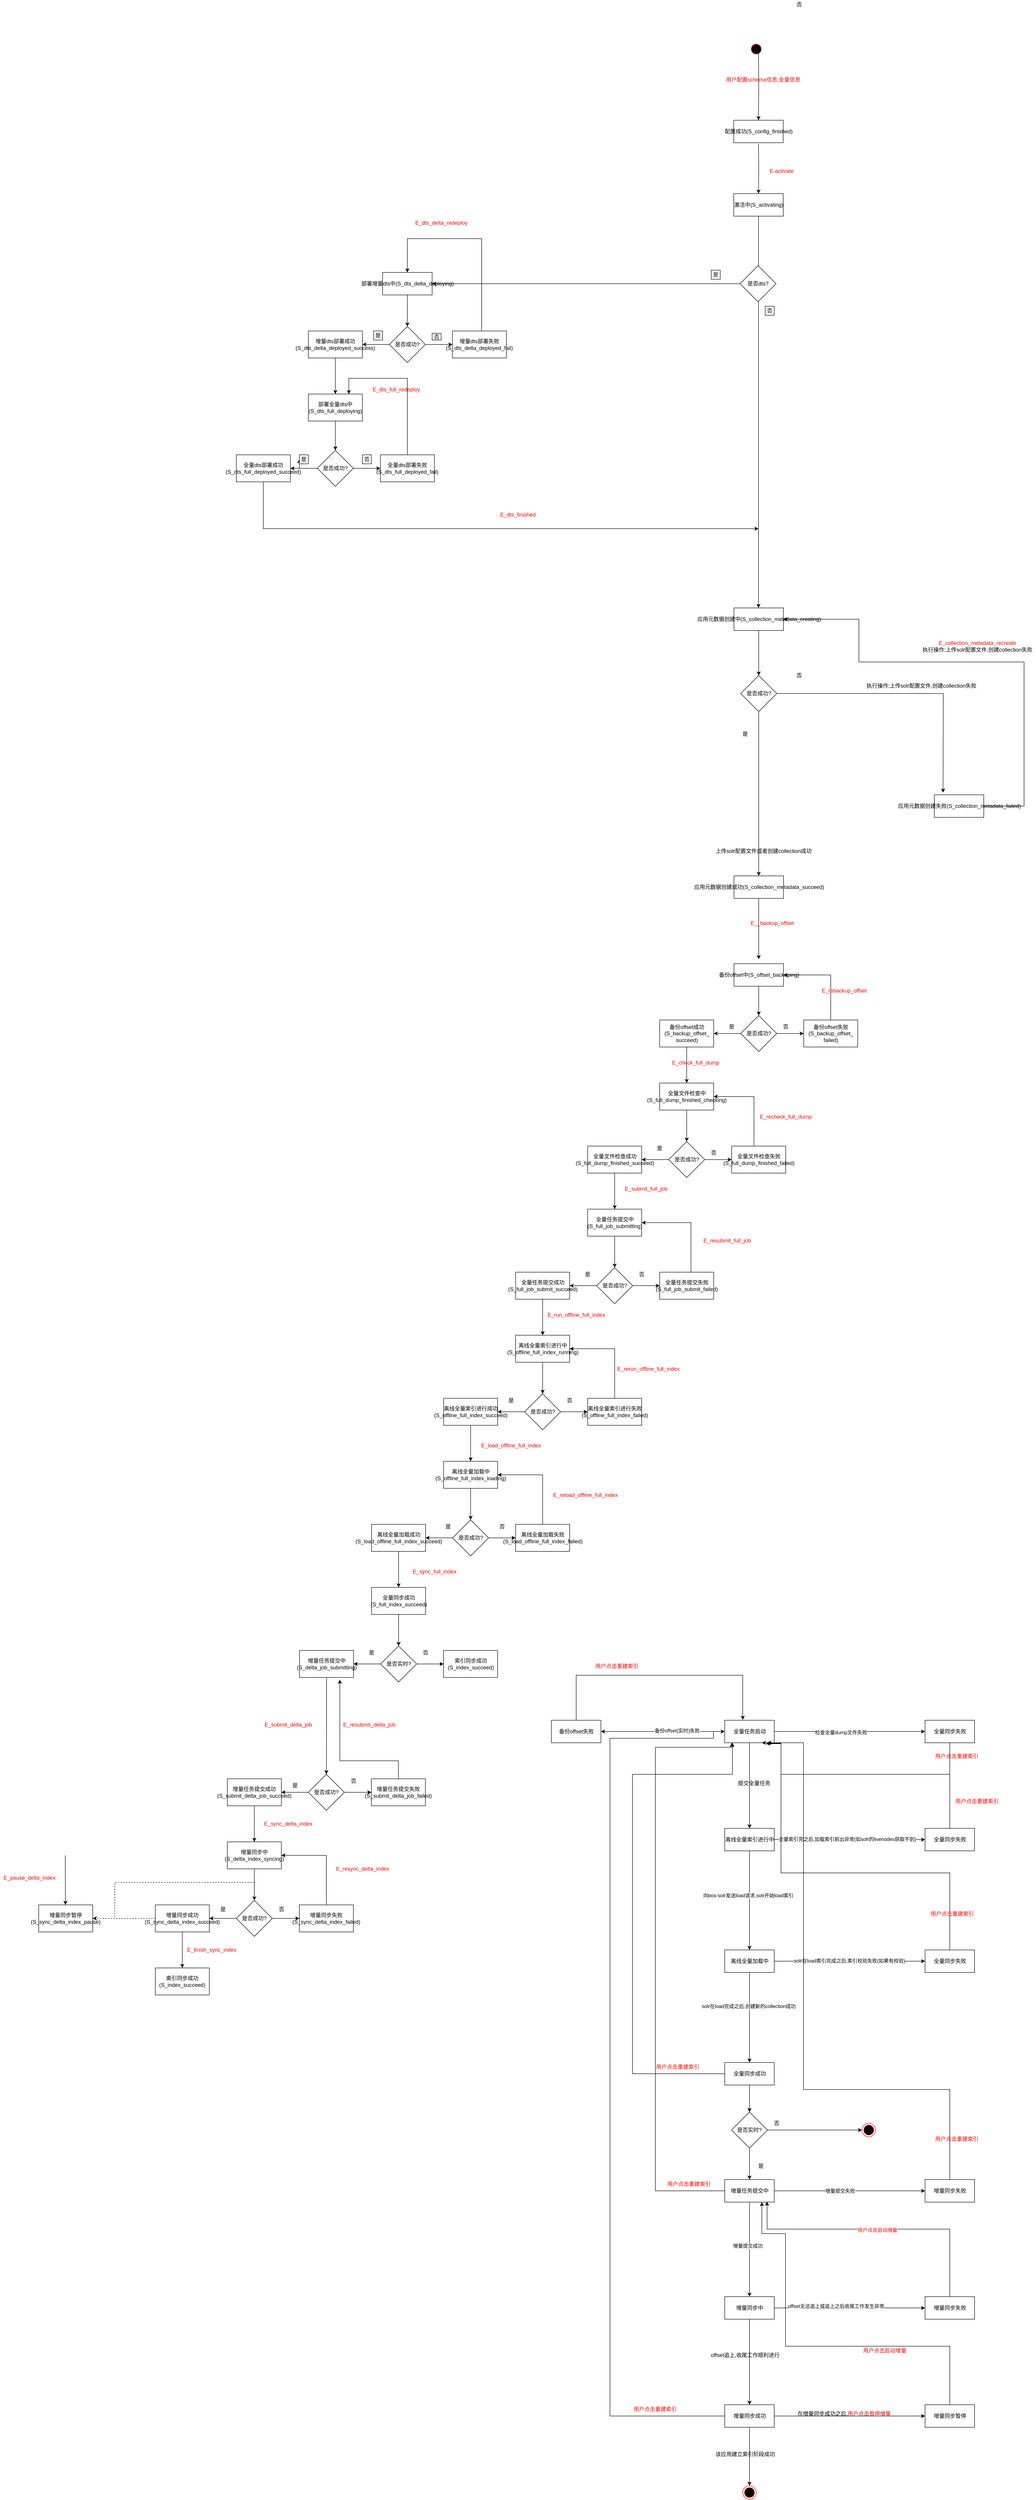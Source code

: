 <mxfile version="13.9.7" type="github">
  <diagram id="E6UDTMIK5SfPo9EAQP29" name="Page-1">
    <mxGraphModel dx="3919" dy="1805" grid="1" gridSize="10" guides="1" tooltips="1" connect="1" arrows="1" fold="1" page="1" pageScale="1" pageWidth="1169" pageHeight="826" math="0" shadow="0">
      <root>
        <mxCell id="0" />
        <mxCell id="1" parent="0" />
        <mxCell id="xRANGXOFlQ8uoqTKwq2T-1" value="" style="ellipse;html=1;shape=startState;fillColor=#000000;strokeColor=#ff0000;" parent="1" vertex="1">
          <mxGeometry x="410" y="-636" width="30" height="30" as="geometry" />
        </mxCell>
        <mxCell id="xRANGXOFlQ8uoqTKwq2T-8" value="" style="edgeStyle=orthogonalEdgeStyle;rounded=0;orthogonalLoop=1;jettySize=auto;html=1;" parent="1" target="xRANGXOFlQ8uoqTKwq2T-7" edge="1">
          <mxGeometry relative="1" as="geometry">
            <mxPoint x="430" y="-613" as="sourcePoint" />
          </mxGeometry>
        </mxCell>
        <mxCell id="xRANGXOFlQ8uoqTKwq2T-10" value="" style="edgeStyle=orthogonalEdgeStyle;rounded=0;orthogonalLoop=1;jettySize=auto;html=1;" parent="1" target="ouW_fzpy-MnYri31NkzG-50" edge="1">
          <mxGeometry relative="1" as="geometry">
            <mxPoint x="430" y="-270" as="sourcePoint" />
            <mxPoint x="460" y="1040" as="targetPoint" />
          </mxGeometry>
        </mxCell>
        <mxCell id="ouW_fzpy-MnYri31NkzG-12" style="edgeStyle=orthogonalEdgeStyle;rounded=0;orthogonalLoop=1;jettySize=auto;html=1;entryX=0.5;entryY=0;entryDx=0;entryDy=0;" edge="1" parent="1" target="ouW_fzpy-MnYri31NkzG-9">
          <mxGeometry relative="1" as="geometry">
            <mxPoint x="430" y="-310" as="targetPoint" />
            <mxPoint x="430" y="-410" as="sourcePoint" />
          </mxGeometry>
        </mxCell>
        <mxCell id="xRANGXOFlQ8uoqTKwq2T-7" value="配置成功(S_config_finished)" style="html=1;" parent="1" vertex="1">
          <mxGeometry x="375" y="-463" width="110" height="50" as="geometry" />
        </mxCell>
        <mxCell id="ouW_fzpy-MnYri31NkzG-66" style="edgeStyle=orthogonalEdgeStyle;rounded=0;orthogonalLoop=1;jettySize=auto;html=1;" edge="1" parent="1" source="xRANGXOFlQ8uoqTKwq2T-9">
          <mxGeometry relative="1" as="geometry">
            <mxPoint x="430.5" y="1400" as="targetPoint" />
          </mxGeometry>
        </mxCell>
        <mxCell id="xRANGXOFlQ8uoqTKwq2T-9" value="应用元数据创建成功(S_collection_metadata_succeed)" style="html=1;" parent="1" vertex="1">
          <mxGeometry x="375.5" y="1215" width="110" height="50" as="geometry" />
        </mxCell>
        <mxCell id="ouW_fzpy-MnYri31NkzG-60" style="edgeStyle=orthogonalEdgeStyle;rounded=0;orthogonalLoop=1;jettySize=auto;html=1;entryX=1;entryY=0.5;entryDx=0;entryDy=0;" edge="1" parent="1" source="xRANGXOFlQ8uoqTKwq2T-11" target="ouW_fzpy-MnYri31NkzG-50">
          <mxGeometry relative="1" as="geometry">
            <Array as="points">
              <mxPoint x="1020" y="1060" />
              <mxPoint x="1020" y="740" />
              <mxPoint x="653" y="740" />
              <mxPoint x="653" y="645" />
            </Array>
          </mxGeometry>
        </mxCell>
        <mxCell id="xRANGXOFlQ8uoqTKwq2T-11" value="应用元数据创建失败(S_collection_metadata_failed)" style="html=1;" parent="1" vertex="1">
          <mxGeometry x="820.5" y="1035" width="110" height="50" as="geometry" />
        </mxCell>
        <mxCell id="xRANGXOFlQ8uoqTKwq2T-22" style="edgeStyle=orthogonalEdgeStyle;rounded=0;orthogonalLoop=1;jettySize=auto;html=1;entryX=0;entryY=0.5;entryDx=0;entryDy=0;" parent="1" source="xRANGXOFlQ8uoqTKwq2T-18" target="xRANGXOFlQ8uoqTKwq2T-20" edge="1" treatAsSingle="0">
          <mxGeometry relative="1" as="geometry" />
        </mxCell>
        <mxCell id="pfTwy-6_xwasAA1-WFlj-45" value="检查全量dump文件失败" style="edgeLabel;html=1;align=center;verticalAlign=middle;resizable=0;points=[];" parent="xRANGXOFlQ8uoqTKwq2T-22" vertex="1" connectable="0">
          <mxGeometry x="-0.116" y="-2" relative="1" as="geometry">
            <mxPoint as="offset" />
          </mxGeometry>
        </mxCell>
        <mxCell id="xRANGXOFlQ8uoqTKwq2T-24" value="" style="edgeStyle=orthogonalEdgeStyle;rounded=0;orthogonalLoop=1;jettySize=auto;html=1;" parent="1" source="xRANGXOFlQ8uoqTKwq2T-18" target="xRANGXOFlQ8uoqTKwq2T-23" edge="1">
          <mxGeometry relative="1" as="geometry" />
        </mxCell>
        <mxCell id="pfTwy-6_xwasAA1-WFlj-31" value="" style="edgeStyle=orthogonalEdgeStyle;rounded=0;orthogonalLoop=1;jettySize=auto;html=1;" parent="1" source="xRANGXOFlQ8uoqTKwq2T-18" target="pfTwy-6_xwasAA1-WFlj-30" edge="1" treatAsSingle="0">
          <mxGeometry relative="1" as="geometry" />
        </mxCell>
        <mxCell id="pfTwy-6_xwasAA1-WFlj-43" value="备份offset(实时)失败" style="edgeLabel;html=1;align=center;verticalAlign=middle;resizable=0;points=[];" parent="pfTwy-6_xwasAA1-WFlj-31" vertex="1" connectable="0">
          <mxGeometry x="-0.229" y="-2" relative="1" as="geometry">
            <mxPoint as="offset" />
          </mxGeometry>
        </mxCell>
        <mxCell id="xRANGXOFlQ8uoqTKwq2T-18" value="全量任务启动" style="html=1;" parent="1" vertex="1">
          <mxGeometry x="355" y="3090" width="110" height="50" as="geometry" />
        </mxCell>
        <mxCell id="pfTwy-6_xwasAA1-WFlj-65" style="edgeStyle=orthogonalEdgeStyle;rounded=0;orthogonalLoop=1;jettySize=auto;html=1;" parent="1" source="xRANGXOFlQ8uoqTKwq2T-20" edge="1">
          <mxGeometry relative="1" as="geometry">
            <mxPoint x="450" y="3140" as="targetPoint" />
            <Array as="points">
              <mxPoint x="855" y="3210" />
              <mxPoint x="480" y="3210" />
              <mxPoint x="480" y="3140" />
            </Array>
          </mxGeometry>
        </mxCell>
        <mxCell id="xRANGXOFlQ8uoqTKwq2T-20" value="全量同步失败" style="html=1;" parent="1" vertex="1">
          <mxGeometry x="800" y="3090" width="110" height="50" as="geometry" />
        </mxCell>
        <mxCell id="xRANGXOFlQ8uoqTKwq2T-26" value="" style="edgeStyle=orthogonalEdgeStyle;rounded=0;orthogonalLoop=1;jettySize=auto;html=1;" parent="1" source="xRANGXOFlQ8uoqTKwq2T-23" target="xRANGXOFlQ8uoqTKwq2T-25" edge="1" treatAsSingle="0">
          <mxGeometry relative="1" as="geometry" />
        </mxCell>
        <mxCell id="pfTwy-6_xwasAA1-WFlj-47" value="全量索引完之后,加载索引前出异常(如solr的livenodes获取不到)" style="edgeLabel;html=1;align=center;verticalAlign=middle;resizable=0;points=[];" parent="xRANGXOFlQ8uoqTKwq2T-26" vertex="1" connectable="0">
          <mxGeometry x="-0.033" y="1" relative="1" as="geometry">
            <mxPoint as="offset" />
          </mxGeometry>
        </mxCell>
        <mxCell id="xRANGXOFlQ8uoqTKwq2T-28" value="" style="edgeStyle=orthogonalEdgeStyle;rounded=0;orthogonalLoop=1;jettySize=auto;html=1;" parent="1" source="xRANGXOFlQ8uoqTKwq2T-23" target="xRANGXOFlQ8uoqTKwq2T-27" edge="1" treatAsSingle="0">
          <mxGeometry relative="1" as="geometry" />
        </mxCell>
        <mxCell id="pfTwy-6_xwasAA1-WFlj-48" value="向bos-solr发送load请求,solr开始load索引" style="edgeLabel;html=1;align=center;verticalAlign=middle;resizable=0;points=[];" parent="xRANGXOFlQ8uoqTKwq2T-28" vertex="1" connectable="0">
          <mxGeometry x="-0.1" y="-3" relative="1" as="geometry">
            <mxPoint as="offset" />
          </mxGeometry>
        </mxCell>
        <mxCell id="xRANGXOFlQ8uoqTKwq2T-23" value="离线全量索引进行中" style="html=1;" parent="1" vertex="1">
          <mxGeometry x="355" y="3330" width="110" height="50" as="geometry" />
        </mxCell>
        <mxCell id="pfTwy-6_xwasAA1-WFlj-63" style="edgeStyle=orthogonalEdgeStyle;rounded=0;orthogonalLoop=1;jettySize=auto;html=1;entryX=0.836;entryY=1.04;entryDx=0;entryDy=0;entryPerimeter=0;" parent="1" source="xRANGXOFlQ8uoqTKwq2T-25" target="xRANGXOFlQ8uoqTKwq2T-18" edge="1">
          <mxGeometry relative="1" as="geometry">
            <Array as="points">
              <mxPoint x="855" y="3210" />
              <mxPoint x="480" y="3210" />
              <mxPoint x="480" y="3142" />
            </Array>
          </mxGeometry>
        </mxCell>
        <mxCell id="xRANGXOFlQ8uoqTKwq2T-25" value="全量同步失败" style="html=1;" parent="1" vertex="1">
          <mxGeometry x="800" y="3330" width="110" height="50" as="geometry" />
        </mxCell>
        <mxCell id="pfTwy-6_xwasAA1-WFlj-2" value="" style="edgeStyle=orthogonalEdgeStyle;rounded=0;orthogonalLoop=1;jettySize=auto;html=1;" parent="1" source="xRANGXOFlQ8uoqTKwq2T-27" target="pfTwy-6_xwasAA1-WFlj-1" edge="1" treatAsSingle="0">
          <mxGeometry relative="1" as="geometry" />
        </mxCell>
        <mxCell id="pfTwy-6_xwasAA1-WFlj-49" value="solr在load索引完成之后,索引校验失败(如果有校验)" style="edgeLabel;html=1;align=center;verticalAlign=middle;resizable=0;points=[];" parent="pfTwy-6_xwasAA1-WFlj-2" vertex="1" connectable="0">
          <mxGeometry x="-0.003" y="1" relative="1" as="geometry">
            <mxPoint as="offset" />
          </mxGeometry>
        </mxCell>
        <mxCell id="pfTwy-6_xwasAA1-WFlj-4" value="" style="edgeStyle=orthogonalEdgeStyle;rounded=0;orthogonalLoop=1;jettySize=auto;html=1;" parent="1" source="xRANGXOFlQ8uoqTKwq2T-27" target="pfTwy-6_xwasAA1-WFlj-3" edge="1" treatAsSingle="0">
          <mxGeometry relative="1" as="geometry" />
        </mxCell>
        <mxCell id="pfTwy-6_xwasAA1-WFlj-50" value="solr在load完成之后,创建新的collection成功" style="edgeLabel;html=1;align=center;verticalAlign=middle;resizable=0;points=[];" parent="pfTwy-6_xwasAA1-WFlj-4" vertex="1" connectable="0">
          <mxGeometry x="-0.25" y="-2" relative="1" as="geometry">
            <mxPoint as="offset" />
          </mxGeometry>
        </mxCell>
        <mxCell id="xRANGXOFlQ8uoqTKwq2T-27" value="离线全量加载中" style="html=1;" parent="1" vertex="1">
          <mxGeometry x="355" y="3600" width="110" height="50" as="geometry" />
        </mxCell>
        <mxCell id="pfTwy-6_xwasAA1-WFlj-64" style="edgeStyle=orthogonalEdgeStyle;rounded=0;orthogonalLoop=1;jettySize=auto;html=1;entryX=0.836;entryY=1.04;entryDx=0;entryDy=0;entryPerimeter=0;" parent="1" edge="1">
          <mxGeometry relative="1" as="geometry">
            <mxPoint x="855" y="3599" as="sourcePoint" />
            <mxPoint x="446.96" y="3141" as="targetPoint" />
            <Array as="points">
              <mxPoint x="855" y="3429" />
              <mxPoint x="480" y="3429" />
              <mxPoint x="480" y="3141" />
            </Array>
          </mxGeometry>
        </mxCell>
        <mxCell id="pfTwy-6_xwasAA1-WFlj-1" value="全量同步失败" style="html=1;" parent="1" vertex="1">
          <mxGeometry x="800" y="3600" width="110" height="50" as="geometry" />
        </mxCell>
        <mxCell id="pfTwy-6_xwasAA1-WFlj-6" value="" style="edgeStyle=orthogonalEdgeStyle;rounded=0;orthogonalLoop=1;jettySize=auto;html=1;" parent="1" source="pfTwy-6_xwasAA1-WFlj-3" target="pfTwy-6_xwasAA1-WFlj-5" edge="1">
          <mxGeometry relative="1" as="geometry" />
        </mxCell>
        <mxCell id="pfTwy-6_xwasAA1-WFlj-69" style="edgeStyle=orthogonalEdgeStyle;rounded=0;orthogonalLoop=1;jettySize=auto;html=1;entryX=0.155;entryY=1;entryDx=0;entryDy=0;entryPerimeter=0;" parent="1" source="pfTwy-6_xwasAA1-WFlj-3" target="xRANGXOFlQ8uoqTKwq2T-18" edge="1">
          <mxGeometry relative="1" as="geometry">
            <Array as="points">
              <mxPoint x="150" y="3875" />
              <mxPoint x="150" y="3210" />
              <mxPoint x="372" y="3210" />
            </Array>
          </mxGeometry>
        </mxCell>
        <mxCell id="pfTwy-6_xwasAA1-WFlj-3" value="全量同步成功" style="html=1;" parent="1" vertex="1">
          <mxGeometry x="355" y="3850" width="110" height="50" as="geometry" />
        </mxCell>
        <mxCell id="pfTwy-6_xwasAA1-WFlj-9" value="" style="edgeStyle=orthogonalEdgeStyle;rounded=0;orthogonalLoop=1;jettySize=auto;html=1;entryX=0;entryY=0.5;entryDx=0;entryDy=0;" parent="1" source="pfTwy-6_xwasAA1-WFlj-5" target="pfTwy-6_xwasAA1-WFlj-11" edge="1">
          <mxGeometry relative="1" as="geometry">
            <mxPoint x="510" y="4000" as="targetPoint" />
          </mxGeometry>
        </mxCell>
        <mxCell id="pfTwy-6_xwasAA1-WFlj-18" value="" style="edgeStyle=orthogonalEdgeStyle;rounded=0;orthogonalLoop=1;jettySize=auto;html=1;entryX=0.5;entryY=0;entryDx=0;entryDy=0;" parent="1" source="pfTwy-6_xwasAA1-WFlj-5" target="pfTwy-6_xwasAA1-WFlj-19" edge="1">
          <mxGeometry relative="1" as="geometry">
            <mxPoint x="410" y="3820" as="targetPoint" />
          </mxGeometry>
        </mxCell>
        <mxCell id="pfTwy-6_xwasAA1-WFlj-5" value="是否实时?" style="rhombus;whiteSpace=wrap;html=1;" parent="1" vertex="1">
          <mxGeometry x="370" y="3960" width="80" height="80" as="geometry" />
        </mxCell>
        <mxCell id="pfTwy-6_xwasAA1-WFlj-10" value="否" style="text;html=1;align=center;verticalAlign=middle;resizable=0;points=[];autosize=1;" parent="1" vertex="1">
          <mxGeometry x="455" y="3975" width="30" height="20" as="geometry" />
        </mxCell>
        <mxCell id="pfTwy-6_xwasAA1-WFlj-11" value="" style="ellipse;html=1;shape=endState;fillColor=#000000;strokeColor=#ff0000;" parent="1" vertex="1">
          <mxGeometry x="660" y="3985" width="30" height="30" as="geometry" />
        </mxCell>
        <mxCell id="pfTwy-6_xwasAA1-WFlj-23" value="" style="edgeStyle=orthogonalEdgeStyle;rounded=0;orthogonalLoop=1;jettySize=auto;html=1;" parent="1" source="pfTwy-6_xwasAA1-WFlj-19" target="pfTwy-6_xwasAA1-WFlj-22" edge="1" treatAsSingle="0">
          <mxGeometry relative="1" as="geometry" />
        </mxCell>
        <mxCell id="pfTwy-6_xwasAA1-WFlj-52" value="增量提交成功" style="edgeLabel;html=1;align=center;verticalAlign=middle;resizable=0;points=[];" parent="pfTwy-6_xwasAA1-WFlj-23" vertex="1" connectable="0">
          <mxGeometry x="-0.076" y="-4" relative="1" as="geometry">
            <mxPoint as="offset" />
          </mxGeometry>
        </mxCell>
        <mxCell id="pfTwy-6_xwasAA1-WFlj-25" value="" style="edgeStyle=orthogonalEdgeStyle;rounded=0;orthogonalLoop=1;jettySize=auto;html=1;" parent="1" source="pfTwy-6_xwasAA1-WFlj-19" target="pfTwy-6_xwasAA1-WFlj-24" edge="1" treatAsSingle="0">
          <mxGeometry relative="1" as="geometry" />
        </mxCell>
        <mxCell id="pfTwy-6_xwasAA1-WFlj-51" value="增量提交失败" style="edgeLabel;html=1;align=center;verticalAlign=middle;resizable=0;points=[];" parent="pfTwy-6_xwasAA1-WFlj-25" vertex="1" connectable="0">
          <mxGeometry x="-0.128" relative="1" as="geometry">
            <mxPoint as="offset" />
          </mxGeometry>
        </mxCell>
        <mxCell id="pfTwy-6_xwasAA1-WFlj-77" style="edgeStyle=orthogonalEdgeStyle;rounded=0;orthogonalLoop=1;jettySize=auto;html=1;" parent="1" edge="1">
          <mxGeometry relative="1" as="geometry">
            <mxPoint x="356" y="4135" as="sourcePoint" />
            <mxPoint x="371" y="3140" as="targetPoint" />
            <Array as="points">
              <mxPoint x="201" y="4135" />
              <mxPoint x="201" y="3150" />
              <mxPoint x="371" y="3150" />
            </Array>
          </mxGeometry>
        </mxCell>
        <mxCell id="pfTwy-6_xwasAA1-WFlj-19" value="增量任务提交中" style="html=1;" parent="1" vertex="1">
          <mxGeometry x="355" y="4110" width="110" height="50" as="geometry" />
        </mxCell>
        <mxCell id="pfTwy-6_xwasAA1-WFlj-21" value="是" style="text;html=1;align=center;verticalAlign=middle;resizable=0;points=[];autosize=1;" parent="1" vertex="1">
          <mxGeometry x="420" y="4070" width="30" height="20" as="geometry" />
        </mxCell>
        <mxCell id="pfTwy-6_xwasAA1-WFlj-27" value="" style="edgeStyle=orthogonalEdgeStyle;rounded=0;orthogonalLoop=1;jettySize=auto;html=1;" parent="1" source="pfTwy-6_xwasAA1-WFlj-22" target="pfTwy-6_xwasAA1-WFlj-26" edge="1">
          <mxGeometry relative="1" as="geometry" />
        </mxCell>
        <mxCell id="pfTwy-6_xwasAA1-WFlj-29" value="" style="edgeStyle=orthogonalEdgeStyle;rounded=0;orthogonalLoop=1;jettySize=auto;html=1;" parent="1" source="pfTwy-6_xwasAA1-WFlj-22" target="pfTwy-6_xwasAA1-WFlj-28" edge="1" treatAsSingle="0">
          <mxGeometry relative="1" as="geometry" />
        </mxCell>
        <mxCell id="pfTwy-6_xwasAA1-WFlj-53" value="offset无法追上或追上之后收尾工作发生异常" style="edgeLabel;html=1;align=center;verticalAlign=middle;resizable=0;points=[];" parent="pfTwy-6_xwasAA1-WFlj-29" vertex="1" connectable="0">
          <mxGeometry x="-0.182" y="4" relative="1" as="geometry">
            <mxPoint as="offset" />
          </mxGeometry>
        </mxCell>
        <mxCell id="pfTwy-6_xwasAA1-WFlj-22" value="增量同步中" style="html=1;" parent="1" vertex="1">
          <mxGeometry x="355" y="4370" width="110" height="50" as="geometry" />
        </mxCell>
        <mxCell id="pfTwy-6_xwasAA1-WFlj-71" style="edgeStyle=orthogonalEdgeStyle;rounded=0;orthogonalLoop=1;jettySize=auto;html=1;entryX=0.75;entryY=1;entryDx=0;entryDy=0;" parent="1" source="pfTwy-6_xwasAA1-WFlj-24" target="xRANGXOFlQ8uoqTKwq2T-18" edge="1">
          <mxGeometry relative="1" as="geometry">
            <Array as="points">
              <mxPoint x="855" y="3910" />
              <mxPoint x="530" y="3910" />
              <mxPoint x="530" y="3140" />
            </Array>
          </mxGeometry>
        </mxCell>
        <mxCell id="pfTwy-6_xwasAA1-WFlj-24" value="增量同步失败" style="html=1;" parent="1" vertex="1">
          <mxGeometry x="800" y="4110" width="110" height="50" as="geometry" />
        </mxCell>
        <mxCell id="pfTwy-6_xwasAA1-WFlj-33" value="" style="edgeStyle=orthogonalEdgeStyle;rounded=0;orthogonalLoop=1;jettySize=auto;html=1;" parent="1" source="pfTwy-6_xwasAA1-WFlj-26" target="pfTwy-6_xwasAA1-WFlj-32" edge="1">
          <mxGeometry relative="1" as="geometry" />
        </mxCell>
        <mxCell id="pfTwy-6_xwasAA1-WFlj-35" value="" style="edgeStyle=orthogonalEdgeStyle;rounded=0;orthogonalLoop=1;jettySize=auto;html=1;entryX=0.5;entryY=0;entryDx=0;entryDy=0;" parent="1" source="pfTwy-6_xwasAA1-WFlj-26" target="pfTwy-6_xwasAA1-WFlj-36" edge="1">
          <mxGeometry relative="1" as="geometry">
            <mxPoint x="410" y="4230" as="targetPoint" />
          </mxGeometry>
        </mxCell>
        <mxCell id="pfTwy-6_xwasAA1-WFlj-75" style="edgeStyle=orthogonalEdgeStyle;rounded=0;orthogonalLoop=1;jettySize=auto;html=1;entryX=0;entryY=0.5;entryDx=0;entryDy=0;" parent="1" source="pfTwy-6_xwasAA1-WFlj-26" target="xRANGXOFlQ8uoqTKwq2T-18" edge="1">
          <mxGeometry relative="1" as="geometry">
            <Array as="points">
              <mxPoint x="100" y="4635" />
              <mxPoint x="100" y="3130" />
              <mxPoint x="330" y="3130" />
              <mxPoint x="330" y="3115" />
            </Array>
          </mxGeometry>
        </mxCell>
        <mxCell id="pfTwy-6_xwasAA1-WFlj-26" value="增量同步成功" style="html=1;" parent="1" vertex="1">
          <mxGeometry x="355" y="4610" width="110" height="50" as="geometry" />
        </mxCell>
        <mxCell id="pfTwy-6_xwasAA1-WFlj-59" style="edgeStyle=orthogonalEdgeStyle;rounded=0;orthogonalLoop=1;jettySize=auto;html=1;entryX=0.855;entryY=0.98;entryDx=0;entryDy=0;entryPerimeter=0;" parent="1" source="pfTwy-6_xwasAA1-WFlj-28" target="pfTwy-6_xwasAA1-WFlj-19" edge="1" treatAsSingle="0">
          <mxGeometry relative="1" as="geometry">
            <Array as="points">
              <mxPoint x="855" y="4220" />
              <mxPoint x="449" y="4220" />
            </Array>
          </mxGeometry>
        </mxCell>
        <mxCell id="pfTwy-6_xwasAA1-WFlj-60" value="&lt;font color=&quot;#ff0000&quot;&gt;用户点击启动增量&lt;/font&gt;" style="edgeLabel;html=1;align=center;verticalAlign=middle;resizable=0;points=[];" parent="pfTwy-6_xwasAA1-WFlj-59" vertex="1" connectable="0">
          <mxGeometry x="0.008" y="2" relative="1" as="geometry">
            <mxPoint as="offset" />
          </mxGeometry>
        </mxCell>
        <mxCell id="pfTwy-6_xwasAA1-WFlj-28" value="增量同步失败" style="html=1;" parent="1" vertex="1">
          <mxGeometry x="800" y="4370" width="110" height="50" as="geometry" />
        </mxCell>
        <mxCell id="pfTwy-6_xwasAA1-WFlj-73" style="edgeStyle=orthogonalEdgeStyle;rounded=0;orthogonalLoop=1;jettySize=auto;html=1;entryX=0.364;entryY=-0.02;entryDx=0;entryDy=0;entryPerimeter=0;" parent="1" source="pfTwy-6_xwasAA1-WFlj-30" target="xRANGXOFlQ8uoqTKwq2T-18" edge="1">
          <mxGeometry relative="1" as="geometry">
            <Array as="points">
              <mxPoint x="25" y="2990" />
              <mxPoint x="395" y="2990" />
            </Array>
          </mxGeometry>
        </mxCell>
        <mxCell id="pfTwy-6_xwasAA1-WFlj-30" value="备份offset失败" style="html=1;" parent="1" vertex="1">
          <mxGeometry x="-30" y="3090" width="110" height="50" as="geometry" />
        </mxCell>
        <mxCell id="pfTwy-6_xwasAA1-WFlj-61" style="edgeStyle=orthogonalEdgeStyle;rounded=0;orthogonalLoop=1;jettySize=auto;html=1;entryX=0.75;entryY=1;entryDx=0;entryDy=0;" parent="1" source="pfTwy-6_xwasAA1-WFlj-32" target="pfTwy-6_xwasAA1-WFlj-19" edge="1">
          <mxGeometry relative="1" as="geometry">
            <Array as="points">
              <mxPoint x="855" y="4480" />
              <mxPoint x="490" y="4480" />
              <mxPoint x="490" y="4230" />
              <mxPoint x="438" y="4230" />
            </Array>
          </mxGeometry>
        </mxCell>
        <mxCell id="pfTwy-6_xwasAA1-WFlj-32" value="增量同步暂停" style="html=1;" parent="1" vertex="1">
          <mxGeometry x="800" y="4610" width="110" height="50" as="geometry" />
        </mxCell>
        <mxCell id="pfTwy-6_xwasAA1-WFlj-36" value="" style="ellipse;html=1;shape=endState;fillColor=#000000;strokeColor=#ff0000;" parent="1" vertex="1">
          <mxGeometry x="395" y="4790" width="30" height="30" as="geometry" />
        </mxCell>
        <mxCell id="pfTwy-6_xwasAA1-WFlj-40" value="&lt;font color=&quot;#ff0000&quot;&gt;用户配置schema信息,全量信息&lt;/font&gt;" style="text;html=1;align=center;verticalAlign=middle;resizable=0;points=[];autosize=1;" parent="1" vertex="1">
          <mxGeometry x="350" y="-563" width="180" height="20" as="geometry" />
        </mxCell>
        <mxCell id="pfTwy-6_xwasAA1-WFlj-41" value="&lt;br&gt;&amp;nbsp; &amp;nbsp; &amp;nbsp; &amp;nbsp; &amp;nbsp; &amp;nbsp; &amp;nbsp;执行操作:上传solr配置文件,创建collection失败" style="text;html=1;align=center;verticalAlign=middle;resizable=0;points=[];autosize=1;" parent="1" vertex="1">
          <mxGeometry x="620" y="770" width="300" height="30" as="geometry" />
        </mxCell>
        <mxCell id="pfTwy-6_xwasAA1-WFlj-42" value="&lt;br&gt;&lt;span style=&quot;color: rgb(255 , 0 , 0)&quot;&gt;&lt;br&gt;&lt;/span&gt;上传solr配置文件或者创建collection成功" style="text;html=1;align=center;verticalAlign=middle;resizable=0;points=[];autosize=1;" parent="1" vertex="1">
          <mxGeometry x="325.5" y="1120" width="230" height="50" as="geometry" />
        </mxCell>
        <mxCell id="pfTwy-6_xwasAA1-WFlj-46" value="提交全量任务" style="text;html=1;align=center;verticalAlign=middle;resizable=0;points=[];autosize=1;" parent="1" vertex="1">
          <mxGeometry x="375" y="3220" width="90" height="20" as="geometry" />
        </mxCell>
        <mxCell id="pfTwy-6_xwasAA1-WFlj-54" value="offset追上,收尾工作顺利进行" style="text;html=1;align=center;verticalAlign=middle;resizable=0;points=[];autosize=1;" parent="1" vertex="1">
          <mxGeometry x="315" y="4490" width="170" height="20" as="geometry" />
        </mxCell>
        <mxCell id="pfTwy-6_xwasAA1-WFlj-55" value="在增量同步成功之后,&lt;font color=&quot;#ff0000&quot;&gt;用户点击暂停增量&lt;/font&gt;" style="text;html=1;align=center;verticalAlign=middle;resizable=0;points=[];autosize=1;" parent="1" vertex="1">
          <mxGeometry x="510" y="4620" width="220" height="20" as="geometry" />
        </mxCell>
        <mxCell id="pfTwy-6_xwasAA1-WFlj-56" value="该应用建立索引阶段成功" style="text;html=1;align=center;verticalAlign=middle;resizable=0;points=[];autosize=1;" parent="1" vertex="1">
          <mxGeometry x="325" y="4710" width="150" height="20" as="geometry" />
        </mxCell>
        <mxCell id="pfTwy-6_xwasAA1-WFlj-62" value="&lt;font color=&quot;#ff0000&quot;&gt;用户点击启动增量&lt;/font&gt;" style="text;html=1;align=center;verticalAlign=middle;resizable=0;points=[];autosize=1;" parent="1" vertex="1">
          <mxGeometry x="655" y="4480" width="110" height="20" as="geometry" />
        </mxCell>
        <mxCell id="pfTwy-6_xwasAA1-WFlj-66" value="&lt;font color=&quot;#ff0000&quot;&gt;用户点击重建索引&lt;/font&gt;" style="text;html=1;align=center;verticalAlign=middle;resizable=0;points=[];autosize=1;" parent="1" vertex="1">
          <mxGeometry x="860" y="3260" width="110" height="20" as="geometry" />
        </mxCell>
        <mxCell id="pfTwy-6_xwasAA1-WFlj-67" value="&lt;font color=&quot;#ff0000&quot;&gt;用户点击重建索引&lt;/font&gt;" style="text;html=1;align=center;verticalAlign=middle;resizable=0;points=[];autosize=1;" parent="1" vertex="1">
          <mxGeometry x="815" y="3160" width="110" height="20" as="geometry" />
        </mxCell>
        <mxCell id="pfTwy-6_xwasAA1-WFlj-68" value="&lt;font color=&quot;#ff0000&quot;&gt;用户点击重建索引&lt;/font&gt;" style="text;html=1;align=center;verticalAlign=middle;resizable=0;points=[];autosize=1;" parent="1" vertex="1">
          <mxGeometry x="805" y="3510" width="110" height="20" as="geometry" />
        </mxCell>
        <mxCell id="pfTwy-6_xwasAA1-WFlj-70" value="&lt;font color=&quot;#ff0000&quot;&gt;用户点击重建索引&lt;/font&gt;" style="text;html=1;align=center;verticalAlign=middle;resizable=0;points=[];autosize=1;" parent="1" vertex="1">
          <mxGeometry x="195" y="3850" width="110" height="20" as="geometry" />
        </mxCell>
        <mxCell id="pfTwy-6_xwasAA1-WFlj-72" value="&lt;font color=&quot;#ff0000&quot;&gt;用户点击重建索引&lt;/font&gt;" style="text;html=1;align=center;verticalAlign=middle;resizable=0;points=[];autosize=1;" parent="1" vertex="1">
          <mxGeometry x="815" y="4010" width="110" height="20" as="geometry" />
        </mxCell>
        <mxCell id="pfTwy-6_xwasAA1-WFlj-74" value="&lt;font color=&quot;#ff0000&quot;&gt;用户点击重建索引&lt;/font&gt;" style="text;html=1;align=center;verticalAlign=middle;resizable=0;points=[];autosize=1;" parent="1" vertex="1">
          <mxGeometry x="60" y="2960" width="110" height="20" as="geometry" />
        </mxCell>
        <mxCell id="pfTwy-6_xwasAA1-WFlj-76" value="&lt;font color=&quot;#ff0000&quot;&gt;用户点击重建索引&lt;/font&gt;" style="text;html=1;align=center;verticalAlign=middle;resizable=0;points=[];autosize=1;" parent="1" vertex="1">
          <mxGeometry x="145" y="4610" width="110" height="20" as="geometry" />
        </mxCell>
        <mxCell id="pfTwy-6_xwasAA1-WFlj-78" value="&lt;font color=&quot;#ff0000&quot;&gt;用户点击重建索引&lt;/font&gt;" style="text;html=1;align=center;verticalAlign=middle;resizable=0;points=[];autosize=1;" parent="1" vertex="1">
          <mxGeometry x="220" y="4110" width="110" height="20" as="geometry" />
        </mxCell>
        <mxCell id="pfTwy-6_xwasAA1-WFlj-80" value="&lt;font color=&quot;#ff0000&quot;&gt;E_collection_metadata_recreate&lt;br&gt;&lt;/font&gt;执行操作:上传solr配置文件,创建collection失败&lt;font color=&quot;#ff0000&quot;&gt;&lt;br&gt;&lt;/font&gt;" style="text;html=1;align=center;verticalAlign=middle;resizable=0;points=[];autosize=1;" parent="1" vertex="1">
          <mxGeometry x="785.5" y="690" width="260" height="30" as="geometry" />
        </mxCell>
        <mxCell id="ouW_fzpy-MnYri31NkzG-7" style="edgeStyle=orthogonalEdgeStyle;rounded=0;orthogonalLoop=1;jettySize=auto;html=1;entryX=1;entryY=0.5;entryDx=0;entryDy=0;" edge="1" parent="1" source="ouW_fzpy-MnYri31NkzG-1" target="ouW_fzpy-MnYri31NkzG-8">
          <mxGeometry relative="1" as="geometry">
            <mxPoint x="240" y="-20" as="targetPoint" />
          </mxGeometry>
        </mxCell>
        <mxCell id="ouW_fzpy-MnYri31NkzG-1" value="是否dts?" style="rhombus;whiteSpace=wrap;html=1;" vertex="1" parent="1">
          <mxGeometry x="389" y="-140" width="80" height="80" as="geometry" />
        </mxCell>
        <mxCell id="ouW_fzpy-MnYri31NkzG-2" value="否" style="text;html=1;align=center;verticalAlign=middle;resizable=0;points=[];autosize=1;" vertex="1" parent="1">
          <mxGeometry x="505" y="-730" width="30" height="20" as="geometry" />
        </mxCell>
        <mxCell id="ouW_fzpy-MnYri31NkzG-3" value="是" style="rounded=0;whiteSpace=wrap;html=1;" vertex="1" parent="1">
          <mxGeometry x="325" y="-130" width="20" height="20" as="geometry" />
        </mxCell>
        <mxCell id="ouW_fzpy-MnYri31NkzG-4" value="否" style="rounded=0;whiteSpace=wrap;html=1;" vertex="1" parent="1">
          <mxGeometry x="445" y="-50" width="20" height="20" as="geometry" />
        </mxCell>
        <mxCell id="ouW_fzpy-MnYri31NkzG-16" style="edgeStyle=orthogonalEdgeStyle;rounded=0;orthogonalLoop=1;jettySize=auto;html=1;entryX=0.5;entryY=0;entryDx=0;entryDy=0;" edge="1" parent="1" source="ouW_fzpy-MnYri31NkzG-8">
          <mxGeometry relative="1" as="geometry">
            <mxPoint x="-350" y="-5" as="targetPoint" />
          </mxGeometry>
        </mxCell>
        <mxCell id="ouW_fzpy-MnYri31NkzG-8" value="部署增量dts中(S_dts_delta_deploying)" style="html=1;" vertex="1" parent="1">
          <mxGeometry x="-405" y="-125" width="110" height="50" as="geometry" />
        </mxCell>
        <mxCell id="ouW_fzpy-MnYri31NkzG-9" value="激活中(S_activating)" style="html=1;" vertex="1" parent="1">
          <mxGeometry x="375" y="-300" width="110" height="50" as="geometry" />
        </mxCell>
        <mxCell id="ouW_fzpy-MnYri31NkzG-13" value="&lt;font color=&quot;#ff0000&quot;&gt;E-activate&lt;/font&gt;" style="text;html=1;align=center;verticalAlign=middle;resizable=0;points=[];autosize=1;" vertex="1" parent="1">
          <mxGeometry x="445.5" y="-360" width="70" height="20" as="geometry" />
        </mxCell>
        <mxCell id="ouW_fzpy-MnYri31NkzG-21" value="" style="edgeStyle=orthogonalEdgeStyle;rounded=0;orthogonalLoop=1;jettySize=auto;html=1;" edge="1" parent="1" source="ouW_fzpy-MnYri31NkzG-19" target="ouW_fzpy-MnYri31NkzG-20">
          <mxGeometry relative="1" as="geometry" />
        </mxCell>
        <mxCell id="ouW_fzpy-MnYri31NkzG-24" value="" style="edgeStyle=orthogonalEdgeStyle;rounded=0;orthogonalLoop=1;jettySize=auto;html=1;" edge="1" parent="1" source="ouW_fzpy-MnYri31NkzG-19" target="ouW_fzpy-MnYri31NkzG-23">
          <mxGeometry relative="1" as="geometry" />
        </mxCell>
        <mxCell id="ouW_fzpy-MnYri31NkzG-19" value="是否成功?" style="rhombus;whiteSpace=wrap;html=1;" vertex="1" parent="1">
          <mxGeometry x="-390" y="-5" width="80" height="80" as="geometry" />
        </mxCell>
        <mxCell id="ouW_fzpy-MnYri31NkzG-27" value="" style="edgeStyle=orthogonalEdgeStyle;rounded=0;orthogonalLoop=1;jettySize=auto;html=1;" edge="1" parent="1" source="ouW_fzpy-MnYri31NkzG-20" target="ouW_fzpy-MnYri31NkzG-26">
          <mxGeometry relative="1" as="geometry" />
        </mxCell>
        <mxCell id="ouW_fzpy-MnYri31NkzG-20" value="&lt;span&gt;增量dts部署成功(S_dts_delta_deployed_success)&lt;/span&gt;" style="whiteSpace=wrap;html=1;" vertex="1" parent="1">
          <mxGeometry x="-570" y="5" width="120" height="60" as="geometry" />
        </mxCell>
        <mxCell id="ouW_fzpy-MnYri31NkzG-22" value="是" style="rounded=0;whiteSpace=wrap;html=1;" vertex="1" parent="1">
          <mxGeometry x="-425" y="5" width="20" height="20" as="geometry" />
        </mxCell>
        <mxCell id="ouW_fzpy-MnYri31NkzG-29" style="edgeStyle=orthogonalEdgeStyle;rounded=0;orthogonalLoop=1;jettySize=auto;html=1;entryX=0.5;entryY=0;entryDx=0;entryDy=0;" edge="1" parent="1" source="ouW_fzpy-MnYri31NkzG-23" target="ouW_fzpy-MnYri31NkzG-8">
          <mxGeometry relative="1" as="geometry">
            <Array as="points">
              <mxPoint x="-185" y="-200" />
              <mxPoint x="-350" y="-200" />
            </Array>
          </mxGeometry>
        </mxCell>
        <mxCell id="ouW_fzpy-MnYri31NkzG-23" value="增量dts部署失败(S_dts_delta_deployed_fail)" style="whiteSpace=wrap;html=1;" vertex="1" parent="1">
          <mxGeometry x="-250" y="5" width="120" height="60" as="geometry" />
        </mxCell>
        <mxCell id="ouW_fzpy-MnYri31NkzG-25" value="否" style="rounded=0;whiteSpace=wrap;html=1;" vertex="1" parent="1">
          <mxGeometry x="-295" y="10" width="20" height="15" as="geometry" />
        </mxCell>
        <mxCell id="ouW_fzpy-MnYri31NkzG-32" value="" style="edgeStyle=orthogonalEdgeStyle;rounded=0;orthogonalLoop=1;jettySize=auto;html=1;" edge="1" parent="1" source="ouW_fzpy-MnYri31NkzG-26" target="ouW_fzpy-MnYri31NkzG-31">
          <mxGeometry relative="1" as="geometry">
            <Array as="points">
              <mxPoint x="-510" y="250" />
              <mxPoint x="-510" y="250" />
            </Array>
          </mxGeometry>
        </mxCell>
        <mxCell id="ouW_fzpy-MnYri31NkzG-26" value="部署全量dts中(S_dts_full_deploying)" style="whiteSpace=wrap;html=1;" vertex="1" parent="1">
          <mxGeometry x="-570" y="145" width="120" height="60" as="geometry" />
        </mxCell>
        <mxCell id="ouW_fzpy-MnYri31NkzG-30" value="&lt;font color=&quot;#ff0000&quot;&gt;E_dts_delta_redeploy&lt;/font&gt;" style="text;html=1;align=center;verticalAlign=middle;resizable=0;points=[];autosize=1;" vertex="1" parent="1">
          <mxGeometry x="-340" y="-245" width="130" height="20" as="geometry" />
        </mxCell>
        <mxCell id="ouW_fzpy-MnYri31NkzG-35" value="" style="edgeStyle=orthogonalEdgeStyle;rounded=0;orthogonalLoop=1;jettySize=auto;html=1;" edge="1" parent="1" source="ouW_fzpy-MnYri31NkzG-31" target="ouW_fzpy-MnYri31NkzG-34">
          <mxGeometry relative="1" as="geometry" />
        </mxCell>
        <mxCell id="ouW_fzpy-MnYri31NkzG-42" value="" style="edgeStyle=orthogonalEdgeStyle;rounded=0;orthogonalLoop=1;jettySize=auto;html=1;" edge="1" parent="1" source="ouW_fzpy-MnYri31NkzG-31" target="ouW_fzpy-MnYri31NkzG-41">
          <mxGeometry relative="1" as="geometry" />
        </mxCell>
        <mxCell id="ouW_fzpy-MnYri31NkzG-31" value="是否成功?" style="rhombus;whiteSpace=wrap;html=1;" vertex="1" parent="1">
          <mxGeometry x="-550" y="270" width="80" height="80" as="geometry" />
        </mxCell>
        <mxCell id="ouW_fzpy-MnYri31NkzG-33" value="否" style="rounded=0;whiteSpace=wrap;html=1;" vertex="1" parent="1">
          <mxGeometry x="-450" y="280" width="20" height="20" as="geometry" />
        </mxCell>
        <mxCell id="ouW_fzpy-MnYri31NkzG-44" style="edgeStyle=orthogonalEdgeStyle;rounded=0;orthogonalLoop=1;jettySize=auto;html=1;entryX=0.75;entryY=0;entryDx=0;entryDy=0;" edge="1" parent="1" source="ouW_fzpy-MnYri31NkzG-34" target="ouW_fzpy-MnYri31NkzG-26">
          <mxGeometry relative="1" as="geometry">
            <Array as="points">
              <mxPoint x="-350" y="110" />
              <mxPoint x="-480" y="110" />
            </Array>
          </mxGeometry>
        </mxCell>
        <mxCell id="ouW_fzpy-MnYri31NkzG-34" value="&lt;span&gt;全量dts部署失败(S_dts_full_deployed_fail)&lt;/span&gt;" style="whiteSpace=wrap;html=1;" vertex="1" parent="1">
          <mxGeometry x="-410" y="280" width="120" height="60" as="geometry" />
        </mxCell>
        <mxCell id="ouW_fzpy-MnYri31NkzG-58" style="edgeStyle=orthogonalEdgeStyle;rounded=0;orthogonalLoop=1;jettySize=auto;html=1;" edge="1" parent="1" source="ouW_fzpy-MnYri31NkzG-41">
          <mxGeometry relative="1" as="geometry">
            <mxPoint x="430" y="444" as="targetPoint" />
            <Array as="points">
              <mxPoint x="-670" y="444" />
            </Array>
          </mxGeometry>
        </mxCell>
        <mxCell id="ouW_fzpy-MnYri31NkzG-61" value="" style="edgeStyle=orthogonalEdgeStyle;rounded=0;orthogonalLoop=1;jettySize=auto;html=1;" edge="1" parent="1" source="ouW_fzpy-MnYri31NkzG-41" target="ouW_fzpy-MnYri31NkzG-43">
          <mxGeometry relative="1" as="geometry" />
        </mxCell>
        <mxCell id="ouW_fzpy-MnYri31NkzG-41" value="&lt;span&gt;全量dts部署成功(S_dts_full_deployed_succeed)&lt;/span&gt;" style="whiteSpace=wrap;html=1;" vertex="1" parent="1">
          <mxGeometry x="-730" y="280" width="120" height="60" as="geometry" />
        </mxCell>
        <mxCell id="ouW_fzpy-MnYri31NkzG-43" value="是" style="rounded=0;whiteSpace=wrap;html=1;" vertex="1" parent="1">
          <mxGeometry x="-590" y="280" width="20" height="20" as="geometry" />
        </mxCell>
        <mxCell id="ouW_fzpy-MnYri31NkzG-45" value="&lt;font color=&quot;#ff0000&quot;&gt;E_dts_full_redeploy&lt;/font&gt;" style="text;html=1;align=center;verticalAlign=middle;resizable=0;points=[];autosize=1;" vertex="1" parent="1">
          <mxGeometry x="-435" y="125" width="120" height="20" as="geometry" />
        </mxCell>
        <mxCell id="ouW_fzpy-MnYri31NkzG-53" value="" style="edgeStyle=orthogonalEdgeStyle;rounded=0;orthogonalLoop=1;jettySize=auto;html=1;" edge="1" parent="1" source="ouW_fzpy-MnYri31NkzG-50" target="ouW_fzpy-MnYri31NkzG-52">
          <mxGeometry relative="1" as="geometry" />
        </mxCell>
        <mxCell id="ouW_fzpy-MnYri31NkzG-50" value="应用元数据创建中(S_collection_metadata_creating)" style="html=1;" vertex="1" parent="1">
          <mxGeometry x="375.5" y="620" width="110" height="50" as="geometry" />
        </mxCell>
        <mxCell id="ouW_fzpy-MnYri31NkzG-54" style="edgeStyle=orthogonalEdgeStyle;rounded=0;orthogonalLoop=1;jettySize=auto;html=1;" edge="1" parent="1" source="ouW_fzpy-MnYri31NkzG-52">
          <mxGeometry relative="1" as="geometry">
            <mxPoint x="840" y="1030" as="targetPoint" />
          </mxGeometry>
        </mxCell>
        <mxCell id="ouW_fzpy-MnYri31NkzG-55" style="edgeStyle=orthogonalEdgeStyle;rounded=0;orthogonalLoop=1;jettySize=auto;html=1;" edge="1" parent="1" source="ouW_fzpy-MnYri31NkzG-52" target="xRANGXOFlQ8uoqTKwq2T-9">
          <mxGeometry relative="1" as="geometry" />
        </mxCell>
        <mxCell id="ouW_fzpy-MnYri31NkzG-52" value="是否成功?" style="rhombus;whiteSpace=wrap;html=1;" vertex="1" parent="1">
          <mxGeometry x="390.5" y="770" width="80" height="80" as="geometry" />
        </mxCell>
        <mxCell id="ouW_fzpy-MnYri31NkzG-56" value="否" style="text;html=1;align=center;verticalAlign=middle;resizable=0;points=[];autosize=1;" vertex="1" parent="1">
          <mxGeometry x="505" y="760" width="30" height="20" as="geometry" />
        </mxCell>
        <mxCell id="ouW_fzpy-MnYri31NkzG-57" value="是" style="text;html=1;align=center;verticalAlign=middle;resizable=0;points=[];autosize=1;" vertex="1" parent="1">
          <mxGeometry x="385" y="890" width="30" height="20" as="geometry" />
        </mxCell>
        <mxCell id="ouW_fzpy-MnYri31NkzG-59" value="&lt;font color=&quot;#ff0000&quot;&gt;E_dts_finished&lt;/font&gt;" style="text;html=1;align=center;verticalAlign=middle;resizable=0;points=[];autosize=1;" vertex="1" parent="1">
          <mxGeometry x="-150" y="403" width="90" height="20" as="geometry" />
        </mxCell>
        <mxCell id="ouW_fzpy-MnYri31NkzG-70" value="" style="edgeStyle=orthogonalEdgeStyle;rounded=0;orthogonalLoop=1;jettySize=auto;html=1;" edge="1" parent="1" source="ouW_fzpy-MnYri31NkzG-63" target="ouW_fzpy-MnYri31NkzG-69">
          <mxGeometry relative="1" as="geometry" />
        </mxCell>
        <mxCell id="ouW_fzpy-MnYri31NkzG-63" value="备份offset中(S_offset_backuping)" style="html=1;" vertex="1" parent="1">
          <mxGeometry x="375.5" y="1410" width="110" height="50" as="geometry" />
        </mxCell>
        <mxCell id="ouW_fzpy-MnYri31NkzG-68" value="&lt;font color=&quot;#ff0000&quot;&gt;E__backup_offset&lt;/font&gt;" style="text;html=1;align=center;verticalAlign=middle;resizable=0;points=[];autosize=1;" vertex="1" parent="1">
          <mxGeometry x="405" y="1310" width="110" height="20" as="geometry" />
        </mxCell>
        <mxCell id="ouW_fzpy-MnYri31NkzG-72" value="" style="edgeStyle=orthogonalEdgeStyle;rounded=0;orthogonalLoop=1;jettySize=auto;html=1;" edge="1" parent="1" source="ouW_fzpy-MnYri31NkzG-69" target="ouW_fzpy-MnYri31NkzG-71">
          <mxGeometry relative="1" as="geometry" />
        </mxCell>
        <mxCell id="ouW_fzpy-MnYri31NkzG-74" value="" style="edgeStyle=orthogonalEdgeStyle;rounded=0;orthogonalLoop=1;jettySize=auto;html=1;" edge="1" parent="1" source="ouW_fzpy-MnYri31NkzG-69" target="ouW_fzpy-MnYri31NkzG-73">
          <mxGeometry relative="1" as="geometry" />
        </mxCell>
        <mxCell id="ouW_fzpy-MnYri31NkzG-69" value="是否成功?" style="rhombus;whiteSpace=wrap;html=1;" vertex="1" parent="1">
          <mxGeometry x="390.5" y="1525" width="80" height="80" as="geometry" />
        </mxCell>
        <mxCell id="ouW_fzpy-MnYri31NkzG-81" style="edgeStyle=orthogonalEdgeStyle;rounded=0;orthogonalLoop=1;jettySize=auto;html=1;entryX=1;entryY=0.5;entryDx=0;entryDy=0;" edge="1" parent="1" source="ouW_fzpy-MnYri31NkzG-71" target="ouW_fzpy-MnYri31NkzG-63">
          <mxGeometry relative="1" as="geometry">
            <Array as="points">
              <mxPoint x="591" y="1435" />
            </Array>
          </mxGeometry>
        </mxCell>
        <mxCell id="ouW_fzpy-MnYri31NkzG-71" value="备份offset失败(S_backup_offset_&lt;br&gt;failed)" style="whiteSpace=wrap;html=1;" vertex="1" parent="1">
          <mxGeometry x="530.5" y="1535" width="120" height="60" as="geometry" />
        </mxCell>
        <mxCell id="ouW_fzpy-MnYri31NkzG-80" value="" style="edgeStyle=orthogonalEdgeStyle;rounded=0;orthogonalLoop=1;jettySize=auto;html=1;" edge="1" parent="1" source="ouW_fzpy-MnYri31NkzG-73" target="ouW_fzpy-MnYri31NkzG-79">
          <mxGeometry relative="1" as="geometry" />
        </mxCell>
        <mxCell id="ouW_fzpy-MnYri31NkzG-73" value="&lt;span&gt;备份offset成功(S_backup_offset_&lt;/span&gt;&lt;br&gt;&lt;span&gt;succeed)&lt;/span&gt;" style="whiteSpace=wrap;html=1;" vertex="1" parent="1">
          <mxGeometry x="210.5" y="1535" width="120" height="60" as="geometry" />
        </mxCell>
        <mxCell id="ouW_fzpy-MnYri31NkzG-75" value="否" style="text;html=1;align=center;verticalAlign=middle;resizable=0;points=[];autosize=1;" vertex="1" parent="1">
          <mxGeometry x="475" y="1540" width="30" height="20" as="geometry" />
        </mxCell>
        <mxCell id="ouW_fzpy-MnYri31NkzG-76" value="是" style="text;html=1;align=center;verticalAlign=middle;resizable=0;points=[];autosize=1;" vertex="1" parent="1">
          <mxGeometry x="355" y="1540" width="30" height="20" as="geometry" />
        </mxCell>
        <mxCell id="ouW_fzpy-MnYri31NkzG-87" value="" style="edgeStyle=orthogonalEdgeStyle;rounded=0;orthogonalLoop=1;jettySize=auto;html=1;" edge="1" parent="1" source="ouW_fzpy-MnYri31NkzG-79" target="ouW_fzpy-MnYri31NkzG-86">
          <mxGeometry relative="1" as="geometry" />
        </mxCell>
        <mxCell id="ouW_fzpy-MnYri31NkzG-79" value="全量文件检查中(S_full_dump_finished_checking)" style="whiteSpace=wrap;html=1;" vertex="1" parent="1">
          <mxGeometry x="210.5" y="1675" width="120" height="60" as="geometry" />
        </mxCell>
        <mxCell id="ouW_fzpy-MnYri31NkzG-82" value="&lt;font color=&quot;#ff0000&quot;&gt;E_rebackup_offset&lt;/font&gt;" style="text;html=1;align=center;verticalAlign=middle;resizable=0;points=[];autosize=1;" vertex="1" parent="1">
          <mxGeometry x="560" y="1460" width="120" height="20" as="geometry" />
        </mxCell>
        <mxCell id="ouW_fzpy-MnYri31NkzG-83" value="&lt;font color=&quot;#ff0000&quot;&gt;E_check_full_dump&lt;/font&gt;" style="text;html=1;align=center;verticalAlign=middle;resizable=0;points=[];autosize=1;" vertex="1" parent="1">
          <mxGeometry x="230" y="1620" width="120" height="20" as="geometry" />
        </mxCell>
        <mxCell id="ouW_fzpy-MnYri31NkzG-89" value="" style="edgeStyle=orthogonalEdgeStyle;rounded=0;orthogonalLoop=1;jettySize=auto;html=1;" edge="1" parent="1" source="ouW_fzpy-MnYri31NkzG-86" target="ouW_fzpy-MnYri31NkzG-88">
          <mxGeometry relative="1" as="geometry" />
        </mxCell>
        <mxCell id="ouW_fzpy-MnYri31NkzG-91" value="" style="edgeStyle=orthogonalEdgeStyle;rounded=0;orthogonalLoop=1;jettySize=auto;html=1;" edge="1" parent="1" source="ouW_fzpy-MnYri31NkzG-86" target="ouW_fzpy-MnYri31NkzG-90">
          <mxGeometry relative="1" as="geometry" />
        </mxCell>
        <mxCell id="ouW_fzpy-MnYri31NkzG-86" value="是否成功?" style="rhombus;whiteSpace=wrap;html=1;" vertex="1" parent="1">
          <mxGeometry x="230.5" y="1805" width="80" height="80" as="geometry" />
        </mxCell>
        <mxCell id="ouW_fzpy-MnYri31NkzG-96" style="edgeStyle=orthogonalEdgeStyle;rounded=0;orthogonalLoop=1;jettySize=auto;html=1;entryX=1;entryY=0.5;entryDx=0;entryDy=0;" edge="1" parent="1" source="ouW_fzpy-MnYri31NkzG-88" target="ouW_fzpy-MnYri31NkzG-79">
          <mxGeometry relative="1" as="geometry">
            <Array as="points">
              <mxPoint x="420" y="1705" />
            </Array>
          </mxGeometry>
        </mxCell>
        <mxCell id="ouW_fzpy-MnYri31NkzG-88" value="&lt;span&gt;全量文件检查失败(S_full_dump_finished_failed)&lt;/span&gt;" style="whiteSpace=wrap;html=1;" vertex="1" parent="1">
          <mxGeometry x="370.5" y="1815" width="120" height="60" as="geometry" />
        </mxCell>
        <mxCell id="ouW_fzpy-MnYri31NkzG-93" value="" style="edgeStyle=orthogonalEdgeStyle;rounded=0;orthogonalLoop=1;jettySize=auto;html=1;" edge="1" parent="1" source="ouW_fzpy-MnYri31NkzG-90" target="ouW_fzpy-MnYri31NkzG-92">
          <mxGeometry relative="1" as="geometry" />
        </mxCell>
        <mxCell id="ouW_fzpy-MnYri31NkzG-90" value="&lt;span&gt;全量文件检查成功(S_full_dump_finished_succeed)&lt;/span&gt;" style="whiteSpace=wrap;html=1;" vertex="1" parent="1">
          <mxGeometry x="50.5" y="1815" width="120" height="60" as="geometry" />
        </mxCell>
        <mxCell id="ouW_fzpy-MnYri31NkzG-99" value="" style="edgeStyle=orthogonalEdgeStyle;rounded=0;orthogonalLoop=1;jettySize=auto;html=1;" edge="1" parent="1" source="ouW_fzpy-MnYri31NkzG-92" target="ouW_fzpy-MnYri31NkzG-98">
          <mxGeometry relative="1" as="geometry" />
        </mxCell>
        <mxCell id="ouW_fzpy-MnYri31NkzG-92" value="&lt;span&gt;全量任务提交中(S_full_job_submitting)&lt;/span&gt;" style="whiteSpace=wrap;html=1;" vertex="1" parent="1">
          <mxGeometry x="50.5" y="1955" width="120" height="60" as="geometry" />
        </mxCell>
        <mxCell id="ouW_fzpy-MnYri31NkzG-94" value="&lt;font color=&quot;#ff0000&quot;&gt;E_submit_full_job&lt;/font&gt;" style="text;html=1;align=center;verticalAlign=middle;resizable=0;points=[];autosize=1;" vertex="1" parent="1">
          <mxGeometry x="125" y="1900" width="110" height="20" as="geometry" />
        </mxCell>
        <mxCell id="ouW_fzpy-MnYri31NkzG-97" value="&lt;font color=&quot;#ff0000&quot;&gt;E_recheck_full_dump&lt;/font&gt;" style="text;html=1;align=center;verticalAlign=middle;resizable=0;points=[];autosize=1;" vertex="1" parent="1">
          <mxGeometry x="425" y="1740" width="130" height="20" as="geometry" />
        </mxCell>
        <mxCell id="ouW_fzpy-MnYri31NkzG-101" value="" style="edgeStyle=orthogonalEdgeStyle;rounded=0;orthogonalLoop=1;jettySize=auto;html=1;" edge="1" parent="1" source="ouW_fzpy-MnYri31NkzG-98" target="ouW_fzpy-MnYri31NkzG-100">
          <mxGeometry relative="1" as="geometry" />
        </mxCell>
        <mxCell id="ouW_fzpy-MnYri31NkzG-103" value="" style="edgeStyle=orthogonalEdgeStyle;rounded=0;orthogonalLoop=1;jettySize=auto;html=1;" edge="1" parent="1" source="ouW_fzpy-MnYri31NkzG-98" target="ouW_fzpy-MnYri31NkzG-102">
          <mxGeometry relative="1" as="geometry" />
        </mxCell>
        <mxCell id="ouW_fzpy-MnYri31NkzG-98" value="是否成功?" style="rhombus;whiteSpace=wrap;html=1;" vertex="1" parent="1">
          <mxGeometry x="70.5" y="2085" width="80" height="80" as="geometry" />
        </mxCell>
        <mxCell id="ouW_fzpy-MnYri31NkzG-108" style="edgeStyle=orthogonalEdgeStyle;rounded=0;orthogonalLoop=1;jettySize=auto;html=1;entryX=1;entryY=0.5;entryDx=0;entryDy=0;" edge="1" parent="1" source="ouW_fzpy-MnYri31NkzG-100" target="ouW_fzpy-MnYri31NkzG-92">
          <mxGeometry relative="1" as="geometry">
            <Array as="points">
              <mxPoint x="280" y="1985" />
            </Array>
          </mxGeometry>
        </mxCell>
        <mxCell id="ouW_fzpy-MnYri31NkzG-100" value="&lt;span&gt;全量任务提交失败(S_full_job_submit_failed)&lt;/span&gt;" style="whiteSpace=wrap;html=1;" vertex="1" parent="1">
          <mxGeometry x="210.5" y="2095" width="120" height="60" as="geometry" />
        </mxCell>
        <mxCell id="ouW_fzpy-MnYri31NkzG-111" value="" style="edgeStyle=orthogonalEdgeStyle;rounded=0;orthogonalLoop=1;jettySize=auto;html=1;" edge="1" parent="1" source="ouW_fzpy-MnYri31NkzG-102" target="ouW_fzpy-MnYri31NkzG-110">
          <mxGeometry relative="1" as="geometry" />
        </mxCell>
        <mxCell id="ouW_fzpy-MnYri31NkzG-102" value="&lt;span&gt;全量任务提交成功(S_full_job_submit_succeed)&lt;/span&gt;" style="whiteSpace=wrap;html=1;" vertex="1" parent="1">
          <mxGeometry x="-109.5" y="2095" width="120" height="60" as="geometry" />
        </mxCell>
        <mxCell id="ouW_fzpy-MnYri31NkzG-104" value="否" style="text;html=1;align=center;verticalAlign=middle;resizable=0;points=[];autosize=1;" vertex="1" parent="1">
          <mxGeometry x="155" y="2090" width="30" height="20" as="geometry" />
        </mxCell>
        <mxCell id="ouW_fzpy-MnYri31NkzG-105" value="是" style="text;html=1;align=center;verticalAlign=middle;resizable=0;points=[];autosize=1;" vertex="1" parent="1">
          <mxGeometry x="35" y="2090" width="30" height="20" as="geometry" />
        </mxCell>
        <mxCell id="ouW_fzpy-MnYri31NkzG-106" value="否" style="text;html=1;align=center;verticalAlign=middle;resizable=0;points=[];autosize=1;" vertex="1" parent="1">
          <mxGeometry x="315" y="1820" width="30" height="20" as="geometry" />
        </mxCell>
        <mxCell id="ouW_fzpy-MnYri31NkzG-107" value="是" style="text;html=1;align=center;verticalAlign=middle;resizable=0;points=[];autosize=1;" vertex="1" parent="1">
          <mxGeometry x="195" y="1810" width="30" height="20" as="geometry" />
        </mxCell>
        <mxCell id="ouW_fzpy-MnYri31NkzG-109" value="&lt;span style=&quot;color: rgb(255 , 0 , 0)&quot;&gt;E_resubmit_full_job&lt;/span&gt;" style="text;html=1;align=center;verticalAlign=middle;resizable=0;points=[];autosize=1;" vertex="1" parent="1">
          <mxGeometry x="300" y="2015" width="120" height="20" as="geometry" />
        </mxCell>
        <mxCell id="ouW_fzpy-MnYri31NkzG-114" value="" style="edgeStyle=orthogonalEdgeStyle;rounded=0;orthogonalLoop=1;jettySize=auto;html=1;" edge="1" parent="1" source="ouW_fzpy-MnYri31NkzG-110" target="ouW_fzpy-MnYri31NkzG-113">
          <mxGeometry relative="1" as="geometry" />
        </mxCell>
        <mxCell id="ouW_fzpy-MnYri31NkzG-110" value="&lt;span&gt;离线全量索引进行中&lt;/span&gt;&lt;span&gt;(S_offline_full_index_running)&lt;/span&gt;" style="whiteSpace=wrap;html=1;" vertex="1" parent="1">
          <mxGeometry x="-109.5" y="2235" width="120" height="60" as="geometry" />
        </mxCell>
        <mxCell id="ouW_fzpy-MnYri31NkzG-112" value="&lt;font color=&quot;#ff0000&quot;&gt;E_run_offline_full_index&lt;/font&gt;" style="text;html=1;align=center;verticalAlign=middle;resizable=0;points=[];autosize=1;" vertex="1" parent="1">
          <mxGeometry x="-45" y="2180" width="140" height="20" as="geometry" />
        </mxCell>
        <mxCell id="ouW_fzpy-MnYri31NkzG-116" value="" style="edgeStyle=orthogonalEdgeStyle;rounded=0;orthogonalLoop=1;jettySize=auto;html=1;" edge="1" parent="1" source="ouW_fzpy-MnYri31NkzG-113" target="ouW_fzpy-MnYri31NkzG-115">
          <mxGeometry relative="1" as="geometry" />
        </mxCell>
        <mxCell id="ouW_fzpy-MnYri31NkzG-118" value="" style="edgeStyle=orthogonalEdgeStyle;rounded=0;orthogonalLoop=1;jettySize=auto;html=1;" edge="1" parent="1" source="ouW_fzpy-MnYri31NkzG-113" target="ouW_fzpy-MnYri31NkzG-117">
          <mxGeometry relative="1" as="geometry" />
        </mxCell>
        <mxCell id="ouW_fzpy-MnYri31NkzG-113" value="&lt;span&gt;是否成功?&lt;/span&gt;" style="rhombus;whiteSpace=wrap;html=1;" vertex="1" parent="1">
          <mxGeometry x="-89.5" y="2365" width="80" height="80" as="geometry" />
        </mxCell>
        <mxCell id="ouW_fzpy-MnYri31NkzG-123" style="edgeStyle=orthogonalEdgeStyle;rounded=0;orthogonalLoop=1;jettySize=auto;html=1;entryX=1;entryY=0.5;entryDx=0;entryDy=0;" edge="1" parent="1" source="ouW_fzpy-MnYri31NkzG-115" target="ouW_fzpy-MnYri31NkzG-110">
          <mxGeometry relative="1" as="geometry">
            <Array as="points">
              <mxPoint x="111" y="2265" />
            </Array>
          </mxGeometry>
        </mxCell>
        <mxCell id="ouW_fzpy-MnYri31NkzG-115" value="离线全量索引进行失败(S_offline_full_index_failed)" style="whiteSpace=wrap;html=1;" vertex="1" parent="1">
          <mxGeometry x="50.5" y="2375" width="120" height="60" as="geometry" />
        </mxCell>
        <mxCell id="ouW_fzpy-MnYri31NkzG-122" value="" style="edgeStyle=orthogonalEdgeStyle;rounded=0;orthogonalLoop=1;jettySize=auto;html=1;" edge="1" parent="1" source="ouW_fzpy-MnYri31NkzG-117" target="ouW_fzpy-MnYri31NkzG-121">
          <mxGeometry relative="1" as="geometry" />
        </mxCell>
        <mxCell id="ouW_fzpy-MnYri31NkzG-117" value="离线全量索引进行成功(S_offline_full_index_succeed)" style="whiteSpace=wrap;html=1;" vertex="1" parent="1">
          <mxGeometry x="-269.5" y="2375" width="120" height="60" as="geometry" />
        </mxCell>
        <mxCell id="ouW_fzpy-MnYri31NkzG-119" value="否" style="text;html=1;align=center;verticalAlign=middle;resizable=0;points=[];autosize=1;" vertex="1" parent="1">
          <mxGeometry x="-5" y="2370" width="30" height="20" as="geometry" />
        </mxCell>
        <mxCell id="ouW_fzpy-MnYri31NkzG-120" value="是" style="text;html=1;align=center;verticalAlign=middle;resizable=0;points=[];autosize=1;" vertex="1" parent="1">
          <mxGeometry x="-135" y="2370" width="30" height="20" as="geometry" />
        </mxCell>
        <mxCell id="ouW_fzpy-MnYri31NkzG-127" value="" style="edgeStyle=orthogonalEdgeStyle;rounded=0;orthogonalLoop=1;jettySize=auto;html=1;" edge="1" parent="1" source="ouW_fzpy-MnYri31NkzG-121" target="ouW_fzpy-MnYri31NkzG-126">
          <mxGeometry relative="1" as="geometry" />
        </mxCell>
        <mxCell id="ouW_fzpy-MnYri31NkzG-121" value="离线全量加载中(S_offline_full_index_loading)" style="whiteSpace=wrap;html=1;" vertex="1" parent="1">
          <mxGeometry x="-269.5" y="2515" width="120" height="60" as="geometry" />
        </mxCell>
        <mxCell id="ouW_fzpy-MnYri31NkzG-124" value="&lt;span style=&quot;color: rgb(255 , 0 , 0)&quot;&gt;E_rerun_offline_full_index&lt;/span&gt;" style="text;html=1;align=center;verticalAlign=middle;resizable=0;points=[];autosize=1;" vertex="1" parent="1">
          <mxGeometry x="110" y="2300" width="150" height="20" as="geometry" />
        </mxCell>
        <mxCell id="ouW_fzpy-MnYri31NkzG-125" value="&lt;span style=&quot;color: rgb(255 , 0 , 0)&quot;&gt;E_load_offline_full_index&lt;/span&gt;" style="text;html=1;align=center;verticalAlign=middle;resizable=0;points=[];autosize=1;" vertex="1" parent="1">
          <mxGeometry x="-195" y="2470" width="150" height="20" as="geometry" />
        </mxCell>
        <mxCell id="ouW_fzpy-MnYri31NkzG-129" value="" style="edgeStyle=orthogonalEdgeStyle;rounded=0;orthogonalLoop=1;jettySize=auto;html=1;" edge="1" parent="1" source="ouW_fzpy-MnYri31NkzG-126" target="ouW_fzpy-MnYri31NkzG-128">
          <mxGeometry relative="1" as="geometry" />
        </mxCell>
        <mxCell id="ouW_fzpy-MnYri31NkzG-131" value="" style="edgeStyle=orthogonalEdgeStyle;rounded=0;orthogonalLoop=1;jettySize=auto;html=1;" edge="1" parent="1" source="ouW_fzpy-MnYri31NkzG-126" target="ouW_fzpy-MnYri31NkzG-130">
          <mxGeometry relative="1" as="geometry" />
        </mxCell>
        <mxCell id="ouW_fzpy-MnYri31NkzG-126" value="&lt;span&gt;是否成功?&lt;/span&gt;" style="rhombus;whiteSpace=wrap;html=1;" vertex="1" parent="1">
          <mxGeometry x="-249.5" y="2645" width="80" height="80" as="geometry" />
        </mxCell>
        <mxCell id="ouW_fzpy-MnYri31NkzG-137" style="edgeStyle=orthogonalEdgeStyle;rounded=0;orthogonalLoop=1;jettySize=auto;html=1;entryX=1;entryY=0.5;entryDx=0;entryDy=0;" edge="1" parent="1" source="ouW_fzpy-MnYri31NkzG-128" target="ouW_fzpy-MnYri31NkzG-121">
          <mxGeometry relative="1" as="geometry">
            <Array as="points">
              <mxPoint x="-49" y="2545" />
            </Array>
          </mxGeometry>
        </mxCell>
        <mxCell id="ouW_fzpy-MnYri31NkzG-128" value="&lt;span&gt;离线全量加载失败(S_load_offline_full_index_failed)&lt;/span&gt;" style="whiteSpace=wrap;html=1;" vertex="1" parent="1">
          <mxGeometry x="-109.5" y="2655" width="120" height="60" as="geometry" />
        </mxCell>
        <mxCell id="ouW_fzpy-MnYri31NkzG-136" value="" style="edgeStyle=orthogonalEdgeStyle;rounded=0;orthogonalLoop=1;jettySize=auto;html=1;" edge="1" parent="1" source="ouW_fzpy-MnYri31NkzG-130" target="ouW_fzpy-MnYri31NkzG-135">
          <mxGeometry relative="1" as="geometry" />
        </mxCell>
        <mxCell id="ouW_fzpy-MnYri31NkzG-130" value="离线全量加载成功(S_load_offline_full_index_succeed)" style="whiteSpace=wrap;html=1;" vertex="1" parent="1">
          <mxGeometry x="-429.5" y="2655" width="120" height="60" as="geometry" />
        </mxCell>
        <mxCell id="ouW_fzpy-MnYri31NkzG-132" value="否" style="text;html=1;align=center;verticalAlign=middle;resizable=0;points=[];autosize=1;" vertex="1" parent="1">
          <mxGeometry x="-155" y="2650" width="30" height="20" as="geometry" />
        </mxCell>
        <mxCell id="ouW_fzpy-MnYri31NkzG-134" value="是" style="text;html=1;align=center;verticalAlign=middle;resizable=0;points=[];autosize=1;" vertex="1" parent="1">
          <mxGeometry x="-275" y="2650" width="30" height="20" as="geometry" />
        </mxCell>
        <mxCell id="ouW_fzpy-MnYri31NkzG-141" value="" style="edgeStyle=orthogonalEdgeStyle;rounded=0;orthogonalLoop=1;jettySize=auto;html=1;" edge="1" parent="1" source="ouW_fzpy-MnYri31NkzG-135" target="ouW_fzpy-MnYri31NkzG-140">
          <mxGeometry relative="1" as="geometry" />
        </mxCell>
        <mxCell id="ouW_fzpy-MnYri31NkzG-135" value="全量同步成功(S_full_index_succeed)" style="whiteSpace=wrap;html=1;" vertex="1" parent="1">
          <mxGeometry x="-429.5" y="2795" width="120" height="60" as="geometry" />
        </mxCell>
        <mxCell id="ouW_fzpy-MnYri31NkzG-138" value="&lt;span style=&quot;color: rgb(255 , 0 , 0)&quot;&gt;E_reload_offline_full_index&lt;/span&gt;" style="text;html=1;align=center;verticalAlign=middle;resizable=0;points=[];autosize=1;" vertex="1" parent="1">
          <mxGeometry x="-35" y="2580" width="160" height="20" as="geometry" />
        </mxCell>
        <mxCell id="ouW_fzpy-MnYri31NkzG-139" value="&lt;span style=&quot;color: rgb(255 , 0 , 0)&quot;&gt;E_sync_full_index&lt;/span&gt;" style="text;html=1;align=center;verticalAlign=middle;resizable=0;points=[];autosize=1;" vertex="1" parent="1">
          <mxGeometry x="-345" y="2750" width="110" height="20" as="geometry" />
        </mxCell>
        <mxCell id="ouW_fzpy-MnYri31NkzG-143" value="" style="edgeStyle=orthogonalEdgeStyle;rounded=0;orthogonalLoop=1;jettySize=auto;html=1;" edge="1" parent="1" source="ouW_fzpy-MnYri31NkzG-140" target="ouW_fzpy-MnYri31NkzG-142">
          <mxGeometry relative="1" as="geometry" />
        </mxCell>
        <mxCell id="ouW_fzpy-MnYri31NkzG-145" value="" style="edgeStyle=orthogonalEdgeStyle;rounded=0;orthogonalLoop=1;jettySize=auto;html=1;" edge="1" parent="1" source="ouW_fzpy-MnYri31NkzG-140" target="ouW_fzpy-MnYri31NkzG-144">
          <mxGeometry relative="1" as="geometry" />
        </mxCell>
        <mxCell id="ouW_fzpy-MnYri31NkzG-140" value="&lt;span&gt;是否实时?&lt;/span&gt;" style="rhombus;whiteSpace=wrap;html=1;" vertex="1" parent="1">
          <mxGeometry x="-409.5" y="2925" width="80" height="80" as="geometry" />
        </mxCell>
        <mxCell id="ouW_fzpy-MnYri31NkzG-142" value="&lt;span&gt;索引同步成功(S_index_succeed)&lt;/span&gt;" style="whiteSpace=wrap;html=1;" vertex="1" parent="1">
          <mxGeometry x="-269.5" y="2935" width="120" height="60" as="geometry" />
        </mxCell>
        <mxCell id="ouW_fzpy-MnYri31NkzG-149" value="" style="edgeStyle=orthogonalEdgeStyle;rounded=0;orthogonalLoop=1;jettySize=auto;html=1;" edge="1" parent="1" source="ouW_fzpy-MnYri31NkzG-144" target="ouW_fzpy-MnYri31NkzG-148">
          <mxGeometry relative="1" as="geometry" />
        </mxCell>
        <mxCell id="ouW_fzpy-MnYri31NkzG-144" value="增量任务提交中(S_delta_job_submitting)" style="whiteSpace=wrap;html=1;" vertex="1" parent="1">
          <mxGeometry x="-589.5" y="2935" width="120" height="60" as="geometry" />
        </mxCell>
        <mxCell id="ouW_fzpy-MnYri31NkzG-146" value="否" style="text;html=1;align=center;verticalAlign=middle;resizable=0;points=[];autosize=1;" vertex="1" parent="1">
          <mxGeometry x="-325" y="2930" width="30" height="20" as="geometry" />
        </mxCell>
        <mxCell id="ouW_fzpy-MnYri31NkzG-147" value="是" style="text;html=1;align=center;verticalAlign=middle;resizable=0;points=[];autosize=1;" vertex="1" parent="1">
          <mxGeometry x="-445" y="2930" width="30" height="20" as="geometry" />
        </mxCell>
        <mxCell id="ouW_fzpy-MnYri31NkzG-151" value="" style="edgeStyle=orthogonalEdgeStyle;rounded=0;orthogonalLoop=1;jettySize=auto;html=1;" edge="1" parent="1" source="ouW_fzpy-MnYri31NkzG-148" target="ouW_fzpy-MnYri31NkzG-150">
          <mxGeometry relative="1" as="geometry" />
        </mxCell>
        <mxCell id="ouW_fzpy-MnYri31NkzG-153" value="" style="edgeStyle=orthogonalEdgeStyle;rounded=0;orthogonalLoop=1;jettySize=auto;html=1;" edge="1" parent="1" source="ouW_fzpy-MnYri31NkzG-148" target="ouW_fzpy-MnYri31NkzG-152">
          <mxGeometry relative="1" as="geometry" />
        </mxCell>
        <mxCell id="ouW_fzpy-MnYri31NkzG-148" value="&lt;span&gt;是否成功?&lt;/span&gt;" style="rhombus;whiteSpace=wrap;html=1;" vertex="1" parent="1">
          <mxGeometry x="-570" y="3210" width="80" height="80" as="geometry" />
        </mxCell>
        <mxCell id="ouW_fzpy-MnYri31NkzG-159" style="edgeStyle=orthogonalEdgeStyle;rounded=0;orthogonalLoop=1;jettySize=auto;html=1;" edge="1" parent="1" source="ouW_fzpy-MnYri31NkzG-150">
          <mxGeometry relative="1" as="geometry">
            <mxPoint x="-500" y="3000" as="targetPoint" />
            <Array as="points">
              <mxPoint x="-370" y="3180" />
              <mxPoint x="-500" y="3180" />
            </Array>
          </mxGeometry>
        </mxCell>
        <mxCell id="ouW_fzpy-MnYri31NkzG-150" value="&lt;span&gt;增量任务提交失败(S_submit_delta_job_failed)&lt;/span&gt;" style="whiteSpace=wrap;html=1;" vertex="1" parent="1">
          <mxGeometry x="-430" y="3220" width="120" height="60" as="geometry" />
        </mxCell>
        <mxCell id="ouW_fzpy-MnYri31NkzG-163" value="" style="edgeStyle=orthogonalEdgeStyle;rounded=0;orthogonalLoop=1;jettySize=auto;html=1;" edge="1" parent="1" source="ouW_fzpy-MnYri31NkzG-152" target="ouW_fzpy-MnYri31NkzG-162">
          <mxGeometry relative="1" as="geometry" />
        </mxCell>
        <mxCell id="ouW_fzpy-MnYri31NkzG-152" value="&lt;span&gt;增量任务提交成功(S_submit_delta_job_succeed)&lt;/span&gt;" style="whiteSpace=wrap;html=1;" vertex="1" parent="1">
          <mxGeometry x="-750" y="3220" width="120" height="60" as="geometry" />
        </mxCell>
        <mxCell id="ouW_fzpy-MnYri31NkzG-154" value="否" style="text;html=1;align=center;verticalAlign=middle;resizable=0;points=[];autosize=1;" vertex="1" parent="1">
          <mxGeometry x="-485.5" y="3215" width="30" height="20" as="geometry" />
        </mxCell>
        <mxCell id="ouW_fzpy-MnYri31NkzG-155" value="是" style="text;html=1;align=center;verticalAlign=middle;resizable=0;points=[];autosize=1;" vertex="1" parent="1">
          <mxGeometry x="-615.5" y="3225" width="30" height="20" as="geometry" />
        </mxCell>
        <mxCell id="ouW_fzpy-MnYri31NkzG-160" value="&lt;span style=&quot;color: rgb(255 , 0 , 0)&quot;&gt;E_resubmit_delta_job&lt;/span&gt;" style="text;html=1;align=center;verticalAlign=middle;resizable=0;points=[];autosize=1;" vertex="1" parent="1">
          <mxGeometry x="-500" y="3090" width="130" height="20" as="geometry" />
        </mxCell>
        <mxCell id="ouW_fzpy-MnYri31NkzG-161" value="&lt;span style=&quot;color: rgb(255 , 0 , 0)&quot;&gt;E_submit_delta_job&lt;/span&gt;" style="text;html=1;align=center;verticalAlign=middle;resizable=0;points=[];autosize=1;" vertex="1" parent="1">
          <mxGeometry x="-675" y="3090" width="120" height="20" as="geometry" />
        </mxCell>
        <mxCell id="ouW_fzpy-MnYri31NkzG-166" value="" style="edgeStyle=orthogonalEdgeStyle;rounded=0;orthogonalLoop=1;jettySize=auto;html=1;" edge="1" parent="1" source="ouW_fzpy-MnYri31NkzG-162" target="ouW_fzpy-MnYri31NkzG-165">
          <mxGeometry relative="1" as="geometry" />
        </mxCell>
        <mxCell id="ouW_fzpy-MnYri31NkzG-179" value="" style="edgeStyle=orthogonalEdgeStyle;orthogonalLoop=1;jettySize=auto;html=1;rounded=0;dashed=1;" edge="1" parent="1" source="ouW_fzpy-MnYri31NkzG-162" target="ouW_fzpy-MnYri31NkzG-178">
          <mxGeometry relative="1" as="geometry">
            <Array as="points">
              <mxPoint x="-690" y="3450" />
              <mxPoint x="-1000" y="3450" />
              <mxPoint x="-1000" y="3530" />
            </Array>
          </mxGeometry>
        </mxCell>
        <mxCell id="ouW_fzpy-MnYri31NkzG-162" value="&lt;span&gt;增量同步中(S_delta_index_syncing)&lt;/span&gt;" style="whiteSpace=wrap;html=1;" vertex="1" parent="1">
          <mxGeometry x="-750" y="3360" width="120" height="60" as="geometry" />
        </mxCell>
        <mxCell id="ouW_fzpy-MnYri31NkzG-164" value="&lt;span style=&quot;color: rgb(255 , 0 , 0)&quot;&gt;E_sync_delta_index&lt;/span&gt;" style="text;html=1;align=center;verticalAlign=middle;resizable=0;points=[];autosize=1;" vertex="1" parent="1">
          <mxGeometry x="-675" y="3310" width="120" height="20" as="geometry" />
        </mxCell>
        <mxCell id="ouW_fzpy-MnYri31NkzG-168" value="" style="edgeStyle=orthogonalEdgeStyle;rounded=0;orthogonalLoop=1;jettySize=auto;html=1;" edge="1" parent="1" source="ouW_fzpy-MnYri31NkzG-165" target="ouW_fzpy-MnYri31NkzG-167">
          <mxGeometry relative="1" as="geometry" />
        </mxCell>
        <mxCell id="ouW_fzpy-MnYri31NkzG-170" value="" style="edgeStyle=orthogonalEdgeStyle;rounded=0;orthogonalLoop=1;jettySize=auto;html=1;" edge="1" parent="1" source="ouW_fzpy-MnYri31NkzG-165" target="ouW_fzpy-MnYri31NkzG-169">
          <mxGeometry relative="1" as="geometry" />
        </mxCell>
        <mxCell id="ouW_fzpy-MnYri31NkzG-165" value="&lt;span&gt;是否成功?&lt;/span&gt;" style="rhombus;whiteSpace=wrap;html=1;" vertex="1" parent="1">
          <mxGeometry x="-730" y="3490" width="80" height="80" as="geometry" />
        </mxCell>
        <mxCell id="ouW_fzpy-MnYri31NkzG-173" style="edgeStyle=orthogonalEdgeStyle;rounded=0;orthogonalLoop=1;jettySize=auto;html=1;entryX=1;entryY=0.5;entryDx=0;entryDy=0;" edge="1" parent="1" source="ouW_fzpy-MnYri31NkzG-167" target="ouW_fzpy-MnYri31NkzG-162">
          <mxGeometry relative="1" as="geometry">
            <Array as="points">
              <mxPoint x="-530" y="3390" />
            </Array>
          </mxGeometry>
        </mxCell>
        <mxCell id="ouW_fzpy-MnYri31NkzG-167" value="&lt;span&gt;增量同步失败(S_sync_delta_index_failed)&lt;/span&gt;" style="whiteSpace=wrap;html=1;" vertex="1" parent="1">
          <mxGeometry x="-590" y="3500" width="120" height="60" as="geometry" />
        </mxCell>
        <mxCell id="ouW_fzpy-MnYri31NkzG-176" value="" style="edgeStyle=orthogonalEdgeStyle;rounded=0;orthogonalLoop=1;jettySize=auto;html=1;" edge="1" parent="1" source="ouW_fzpy-MnYri31NkzG-169" target="ouW_fzpy-MnYri31NkzG-175">
          <mxGeometry relative="1" as="geometry" />
        </mxCell>
        <mxCell id="ouW_fzpy-MnYri31NkzG-180" style="edgeStyle=orthogonalEdgeStyle;rounded=0;orthogonalLoop=1;jettySize=auto;html=1;entryX=1;entryY=0.5;entryDx=0;entryDy=0;dashed=1;" edge="1" parent="1" source="ouW_fzpy-MnYri31NkzG-169" target="ouW_fzpy-MnYri31NkzG-178">
          <mxGeometry relative="1" as="geometry" />
        </mxCell>
        <mxCell id="ouW_fzpy-MnYri31NkzG-169" value="&lt;span&gt;增量同步成功(S_sync_delta_index_succeed)&lt;/span&gt;" style="whiteSpace=wrap;html=1;" vertex="1" parent="1">
          <mxGeometry x="-910" y="3500" width="120" height="60" as="geometry" />
        </mxCell>
        <mxCell id="ouW_fzpy-MnYri31NkzG-171" value="否" style="text;html=1;align=center;verticalAlign=middle;resizable=0;points=[];autosize=1;" vertex="1" parent="1">
          <mxGeometry x="-645" y="3500" width="30" height="20" as="geometry" />
        </mxCell>
        <mxCell id="ouW_fzpy-MnYri31NkzG-172" value="是" style="text;html=1;align=center;verticalAlign=middle;resizable=0;points=[];autosize=1;" vertex="1" parent="1">
          <mxGeometry x="-775" y="3500" width="30" height="20" as="geometry" />
        </mxCell>
        <mxCell id="ouW_fzpy-MnYri31NkzG-174" value="&lt;span style=&quot;color: rgb(255 , 0 , 0)&quot;&gt;E_resync_delta_index&lt;/span&gt;" style="text;html=1;align=center;verticalAlign=middle;resizable=0;points=[];autosize=1;" vertex="1" parent="1">
          <mxGeometry x="-515" y="3410" width="130" height="20" as="geometry" />
        </mxCell>
        <mxCell id="ouW_fzpy-MnYri31NkzG-175" value="&lt;span&gt;索引同步成功(S_index_succeed)&lt;/span&gt;" style="whiteSpace=wrap;html=1;" vertex="1" parent="1">
          <mxGeometry x="-910" y="3640" width="120" height="60" as="geometry" />
        </mxCell>
        <mxCell id="ouW_fzpy-MnYri31NkzG-177" value="&lt;span style=&quot;color: rgb(255 , 0 , 0)&quot;&gt;E_finish_sync_index&lt;/span&gt;" style="text;html=1;align=center;verticalAlign=middle;resizable=0;points=[];autosize=1;" vertex="1" parent="1">
          <mxGeometry x="-845" y="3590" width="120" height="20" as="geometry" />
        </mxCell>
        <mxCell id="ouW_fzpy-MnYri31NkzG-178" value="&lt;span&gt;增量同步暂停(S_sync_delta_index_pause)&lt;/span&gt;" style="whiteSpace=wrap;html=1;" vertex="1" parent="1">
          <mxGeometry x="-1169" y="3500" width="120" height="60" as="geometry" />
        </mxCell>
        <mxCell id="ouW_fzpy-MnYri31NkzG-184" value="" style="endArrow=classic;html=1;" edge="1" parent="1">
          <mxGeometry width="50" height="50" relative="1" as="geometry">
            <mxPoint x="-1110" y="3390" as="sourcePoint" />
            <mxPoint x="-1109.67" y="3500" as="targetPoint" />
          </mxGeometry>
        </mxCell>
        <mxCell id="ouW_fzpy-MnYri31NkzG-185" value="&lt;span style=&quot;color: rgb(255 , 0 , 0)&quot;&gt;E_pause_delta_index&lt;/span&gt;" style="text;html=1;align=center;verticalAlign=middle;resizable=0;points=[];autosize=1;" vertex="1" parent="1">
          <mxGeometry x="-1255" y="3430" width="130" height="20" as="geometry" />
        </mxCell>
      </root>
    </mxGraphModel>
  </diagram>
</mxfile>
